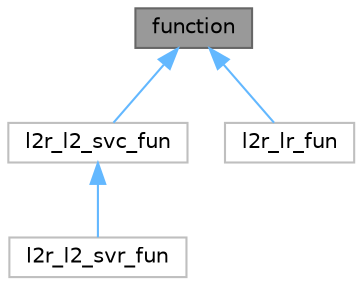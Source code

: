 digraph "function"
{
 // LATEX_PDF_SIZE
  bgcolor="transparent";
  edge [fontname=Helvetica,fontsize=10,labelfontname=Helvetica,labelfontsize=10];
  node [fontname=Helvetica,fontsize=10,shape=box,height=0.2,width=0.4];
  Node1 [id="Node000001",label="function",height=0.2,width=0.4,color="gray40", fillcolor="grey60", style="filled", fontcolor="black",tooltip=" "];
  Node1 -> Node2 [id="edge1_Node000001_Node000002",dir="back",color="steelblue1",style="solid",tooltip=" "];
  Node2 [id="Node000002",label="l2r_l2_svc_fun",height=0.2,width=0.4,color="grey75", fillcolor="white", style="filled",URL="$db/d03/classl2r__l2__svc__fun.html",tooltip=" "];
  Node2 -> Node3 [id="edge2_Node000002_Node000003",dir="back",color="steelblue1",style="solid",tooltip=" "];
  Node3 [id="Node000003",label="l2r_l2_svr_fun",height=0.2,width=0.4,color="grey75", fillcolor="white", style="filled",URL="$d0/dfe/classl2r__l2__svr__fun.html",tooltip=" "];
  Node1 -> Node4 [id="edge3_Node000001_Node000004",dir="back",color="steelblue1",style="solid",tooltip=" "];
  Node4 [id="Node000004",label="l2r_lr_fun",height=0.2,width=0.4,color="grey75", fillcolor="white", style="filled",URL="$d4/d95/classl2r__lr__fun.html",tooltip=" "];
}
